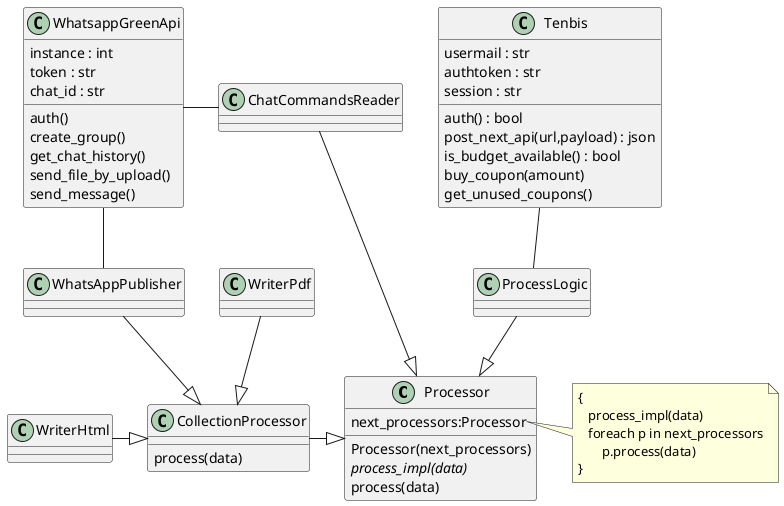 @startuml

class Processor {
next_processors:Processor
Processor(next_processors)
{abstract} process_impl(data)
process(data)
}

note right of Processor::process
{
   process_impl(data)
   foreach p in next_processors
       p.process(data)
}
end note

class CollectionProcessor {
process(data)
}

CollectionProcessor -|> Processor

WriterHtml -|> CollectionProcessor
WriterPdf --|> CollectionProcessor
WhatsAppPublisher --|> CollectionProcessor
ProcessLogic --|> Processor
Tenbis -- ProcessLogic
WhatsappGreenApi -- WhatsAppPublisher
ChatCommandsReader -|> Processor
ChatCommandsReader -l- WhatsappGreenApi

class Tenbis {
usermail : str
authtoken : str
session : str
auth() : bool
post_next_api(url,payload) : json
is_budget_available() : bool
buy_coupon(amount)
get_unused_coupons()
}

class WhatsappGreenApi {
instance : int
token : str
chat_id : str
auth()
create_group()
get_chat_history()
send_file_by_upload()
send_message()
}


@enduml